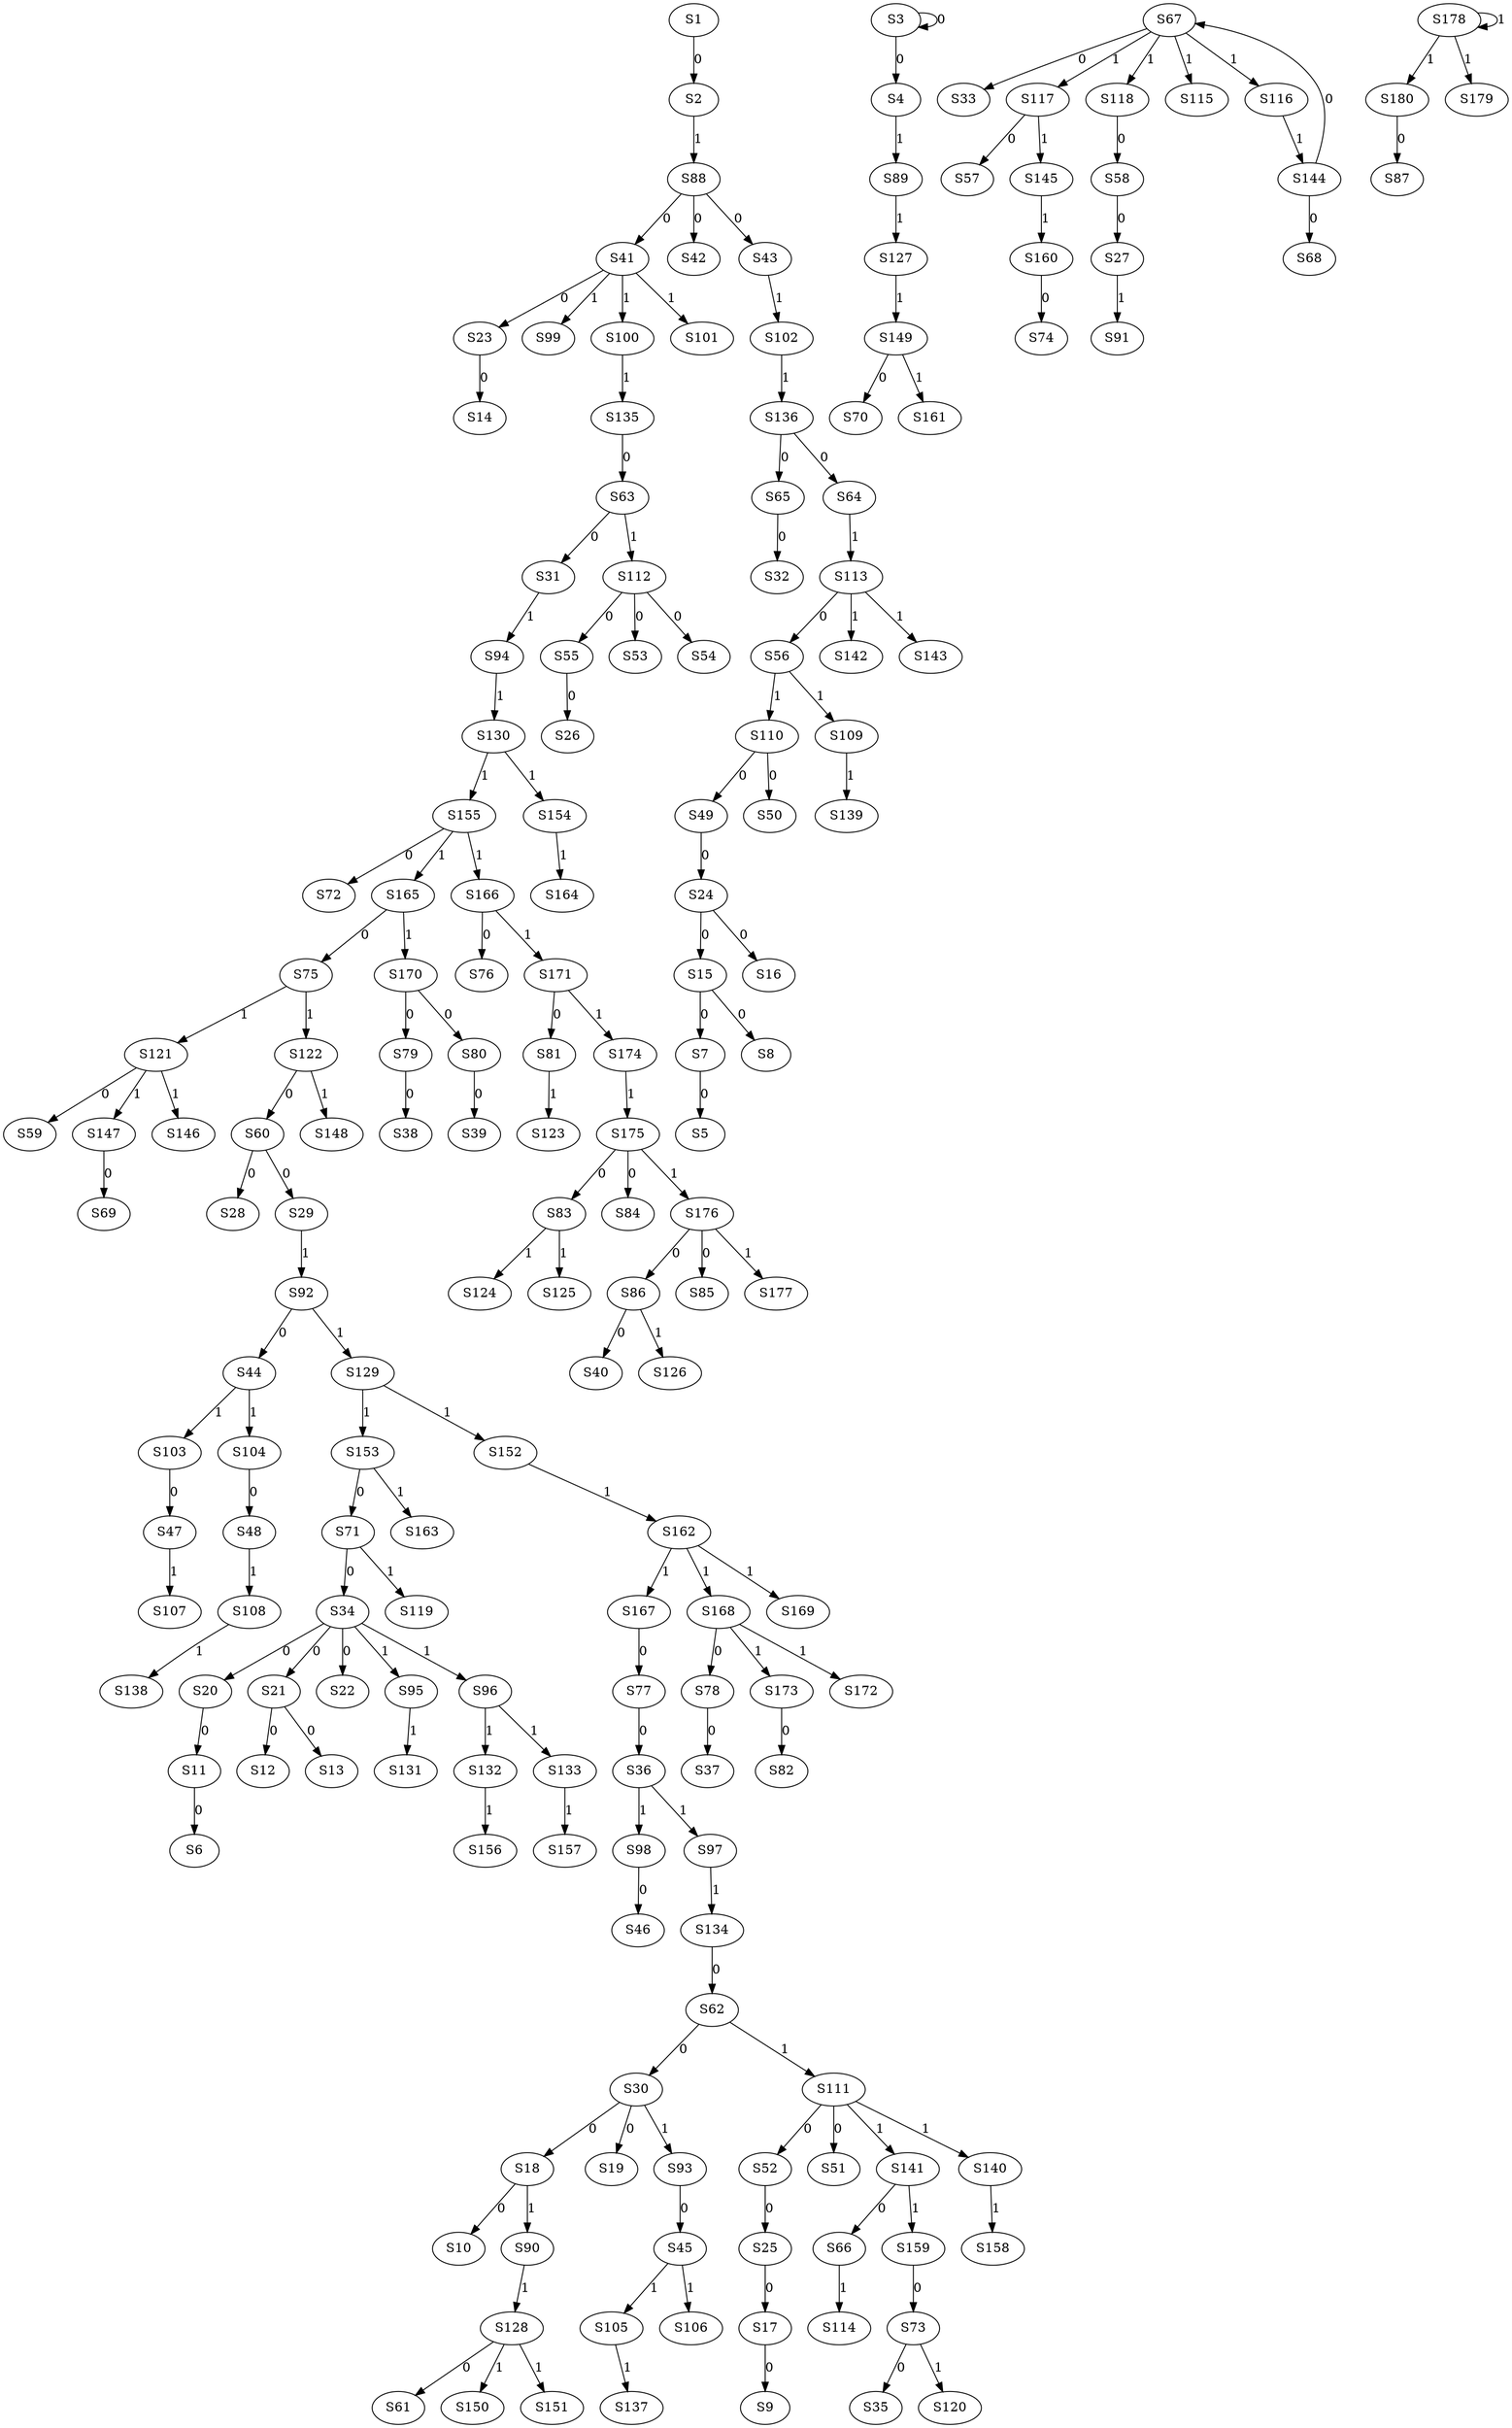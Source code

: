 strict digraph {
	S1 -> S2 [ label = 0 ];
	S3 -> S3 [ label = 0 ];
	S3 -> S4 [ label = 0 ];
	S7 -> S5 [ label = 0 ];
	S11 -> S6 [ label = 0 ];
	S15 -> S7 [ label = 0 ];
	S15 -> S8 [ label = 0 ];
	S17 -> S9 [ label = 0 ];
	S18 -> S10 [ label = 0 ];
	S20 -> S11 [ label = 0 ];
	S21 -> S12 [ label = 0 ];
	S21 -> S13 [ label = 0 ];
	S23 -> S14 [ label = 0 ];
	S24 -> S15 [ label = 0 ];
	S24 -> S16 [ label = 0 ];
	S25 -> S17 [ label = 0 ];
	S30 -> S18 [ label = 0 ];
	S30 -> S19 [ label = 0 ];
	S34 -> S20 [ label = 0 ];
	S34 -> S21 [ label = 0 ];
	S34 -> S22 [ label = 0 ];
	S41 -> S23 [ label = 0 ];
	S49 -> S24 [ label = 0 ];
	S52 -> S25 [ label = 0 ];
	S55 -> S26 [ label = 0 ];
	S58 -> S27 [ label = 0 ];
	S60 -> S28 [ label = 0 ];
	S60 -> S29 [ label = 0 ];
	S62 -> S30 [ label = 0 ];
	S63 -> S31 [ label = 0 ];
	S65 -> S32 [ label = 0 ];
	S67 -> S33 [ label = 0 ];
	S71 -> S34 [ label = 0 ];
	S73 -> S35 [ label = 0 ];
	S77 -> S36 [ label = 0 ];
	S78 -> S37 [ label = 0 ];
	S79 -> S38 [ label = 0 ];
	S80 -> S39 [ label = 0 ];
	S86 -> S40 [ label = 0 ];
	S88 -> S41 [ label = 0 ];
	S88 -> S42 [ label = 0 ];
	S88 -> S43 [ label = 0 ];
	S92 -> S44 [ label = 0 ];
	S93 -> S45 [ label = 0 ];
	S98 -> S46 [ label = 0 ];
	S103 -> S47 [ label = 0 ];
	S104 -> S48 [ label = 0 ];
	S110 -> S49 [ label = 0 ];
	S110 -> S50 [ label = 0 ];
	S111 -> S51 [ label = 0 ];
	S111 -> S52 [ label = 0 ];
	S112 -> S53 [ label = 0 ];
	S112 -> S54 [ label = 0 ];
	S112 -> S55 [ label = 0 ];
	S113 -> S56 [ label = 0 ];
	S117 -> S57 [ label = 0 ];
	S118 -> S58 [ label = 0 ];
	S121 -> S59 [ label = 0 ];
	S122 -> S60 [ label = 0 ];
	S128 -> S61 [ label = 0 ];
	S134 -> S62 [ label = 0 ];
	S135 -> S63 [ label = 0 ];
	S136 -> S64 [ label = 0 ];
	S136 -> S65 [ label = 0 ];
	S141 -> S66 [ label = 0 ];
	S144 -> S67 [ label = 0 ];
	S144 -> S68 [ label = 0 ];
	S147 -> S69 [ label = 0 ];
	S149 -> S70 [ label = 0 ];
	S153 -> S71 [ label = 0 ];
	S155 -> S72 [ label = 0 ];
	S159 -> S73 [ label = 0 ];
	S160 -> S74 [ label = 0 ];
	S165 -> S75 [ label = 0 ];
	S166 -> S76 [ label = 0 ];
	S167 -> S77 [ label = 0 ];
	S168 -> S78 [ label = 0 ];
	S170 -> S79 [ label = 0 ];
	S170 -> S80 [ label = 0 ];
	S171 -> S81 [ label = 0 ];
	S173 -> S82 [ label = 0 ];
	S175 -> S83 [ label = 0 ];
	S175 -> S84 [ label = 0 ];
	S176 -> S85 [ label = 0 ];
	S176 -> S86 [ label = 0 ];
	S180 -> S87 [ label = 0 ];
	S2 -> S88 [ label = 1 ];
	S4 -> S89 [ label = 1 ];
	S18 -> S90 [ label = 1 ];
	S27 -> S91 [ label = 1 ];
	S29 -> S92 [ label = 1 ];
	S30 -> S93 [ label = 1 ];
	S31 -> S94 [ label = 1 ];
	S34 -> S95 [ label = 1 ];
	S34 -> S96 [ label = 1 ];
	S36 -> S97 [ label = 1 ];
	S36 -> S98 [ label = 1 ];
	S41 -> S99 [ label = 1 ];
	S41 -> S100 [ label = 1 ];
	S41 -> S101 [ label = 1 ];
	S43 -> S102 [ label = 1 ];
	S44 -> S103 [ label = 1 ];
	S44 -> S104 [ label = 1 ];
	S45 -> S105 [ label = 1 ];
	S45 -> S106 [ label = 1 ];
	S47 -> S107 [ label = 1 ];
	S48 -> S108 [ label = 1 ];
	S56 -> S109 [ label = 1 ];
	S56 -> S110 [ label = 1 ];
	S62 -> S111 [ label = 1 ];
	S63 -> S112 [ label = 1 ];
	S64 -> S113 [ label = 1 ];
	S66 -> S114 [ label = 1 ];
	S67 -> S115 [ label = 1 ];
	S67 -> S116 [ label = 1 ];
	S67 -> S117 [ label = 1 ];
	S67 -> S118 [ label = 1 ];
	S71 -> S119 [ label = 1 ];
	S73 -> S120 [ label = 1 ];
	S75 -> S121 [ label = 1 ];
	S75 -> S122 [ label = 1 ];
	S81 -> S123 [ label = 1 ];
	S83 -> S124 [ label = 1 ];
	S83 -> S125 [ label = 1 ];
	S86 -> S126 [ label = 1 ];
	S89 -> S127 [ label = 1 ];
	S90 -> S128 [ label = 1 ];
	S92 -> S129 [ label = 1 ];
	S94 -> S130 [ label = 1 ];
	S95 -> S131 [ label = 1 ];
	S96 -> S132 [ label = 1 ];
	S96 -> S133 [ label = 1 ];
	S97 -> S134 [ label = 1 ];
	S100 -> S135 [ label = 1 ];
	S102 -> S136 [ label = 1 ];
	S105 -> S137 [ label = 1 ];
	S108 -> S138 [ label = 1 ];
	S109 -> S139 [ label = 1 ];
	S111 -> S140 [ label = 1 ];
	S111 -> S141 [ label = 1 ];
	S113 -> S142 [ label = 1 ];
	S113 -> S143 [ label = 1 ];
	S116 -> S144 [ label = 1 ];
	S117 -> S145 [ label = 1 ];
	S121 -> S146 [ label = 1 ];
	S121 -> S147 [ label = 1 ];
	S122 -> S148 [ label = 1 ];
	S127 -> S149 [ label = 1 ];
	S128 -> S150 [ label = 1 ];
	S128 -> S151 [ label = 1 ];
	S129 -> S152 [ label = 1 ];
	S129 -> S153 [ label = 1 ];
	S130 -> S154 [ label = 1 ];
	S130 -> S155 [ label = 1 ];
	S132 -> S156 [ label = 1 ];
	S133 -> S157 [ label = 1 ];
	S140 -> S158 [ label = 1 ];
	S141 -> S159 [ label = 1 ];
	S145 -> S160 [ label = 1 ];
	S149 -> S161 [ label = 1 ];
	S152 -> S162 [ label = 1 ];
	S153 -> S163 [ label = 1 ];
	S154 -> S164 [ label = 1 ];
	S155 -> S165 [ label = 1 ];
	S155 -> S166 [ label = 1 ];
	S162 -> S167 [ label = 1 ];
	S162 -> S168 [ label = 1 ];
	S162 -> S169 [ label = 1 ];
	S165 -> S170 [ label = 1 ];
	S166 -> S171 [ label = 1 ];
	S168 -> S172 [ label = 1 ];
	S168 -> S173 [ label = 1 ];
	S171 -> S174 [ label = 1 ];
	S174 -> S175 [ label = 1 ];
	S175 -> S176 [ label = 1 ];
	S176 -> S177 [ label = 1 ];
	S178 -> S178 [ label = 1 ];
	S178 -> S179 [ label = 1 ];
	S178 -> S180 [ label = 1 ];
}